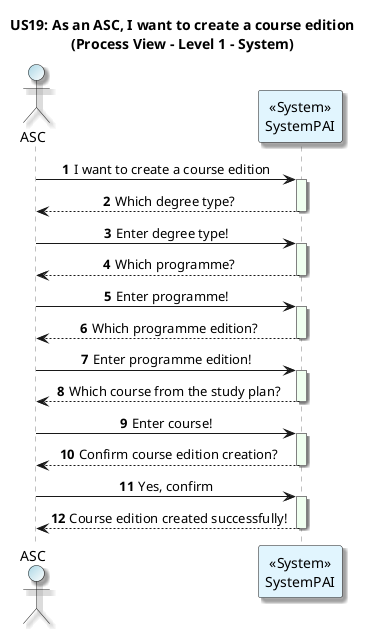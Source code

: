 @startuml
title US19: As an ASC, I want to create a course edition\n(Process View – Level 1 - System)
autonumber

skinparam {
  ActivityPadding 2
  ActivityMargin 2
  BoxPadding 2
}
skinparam sequence {
    LifeLineBorderColor Grey
    LifeLineBackgroundColor HoneyDew
}
skinparam defaultTextAlignment center
skinparam shadowing true

actor ASC  #LightBlue/White
participant "<<System>>\nSystemPAI" as SYSTEM #E1F5FE

ASC -> SYSTEM: I want to create a course edition
activate SYSTEM
SYSTEM --> ASC: Which degree type?
deactivate SYSTEM

ASC -> SYSTEM: Enter degree type!
activate SYSTEM
SYSTEM --> ASC: Which programme?
deactivate SYSTEM

ASC -> SYSTEM: Enter programme!
activate SYSTEM
SYSTEM --> ASC: Which programme edition?
deactivate SYSTEM

ASC -> SYSTEM: Enter programme edition!
activate SYSTEM
SYSTEM --> ASC: Which course from the study plan?
deactivate SYSTEM

ASC -> SYSTEM: Enter course!
activate SYSTEM
SYSTEM --> ASC: Confirm course edition creation?
deactivate SYSTEM

ASC -> SYSTEM: Yes, confirm
activate SYSTEM
SYSTEM --> ASC: Course edition created successfully!
deactivate SYSTEM

@enduml
``
